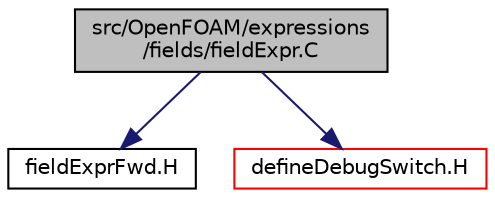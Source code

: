 digraph "src/OpenFOAM/expressions/fields/fieldExpr.C"
{
  bgcolor="transparent";
  edge [fontname="Helvetica",fontsize="10",labelfontname="Helvetica",labelfontsize="10"];
  node [fontname="Helvetica",fontsize="10",shape=record];
  Node1 [label="src/OpenFOAM/expressions\l/fields/fieldExpr.C",height=0.2,width=0.4,color="black", fillcolor="grey75", style="filled" fontcolor="black"];
  Node1 -> Node2 [color="midnightblue",fontsize="10",style="solid",fontname="Helvetica"];
  Node2 [label="fieldExprFwd.H",height=0.2,width=0.4,color="black",URL="$fieldExprFwd_8H.html"];
  Node1 -> Node3 [color="midnightblue",fontsize="10",style="solid",fontname="Helvetica"];
  Node3 [label="defineDebugSwitch.H",height=0.2,width=0.4,color="red",URL="$defineDebugSwitch_8H.html",tooltip="Macro definitions for debug switches. "];
}
